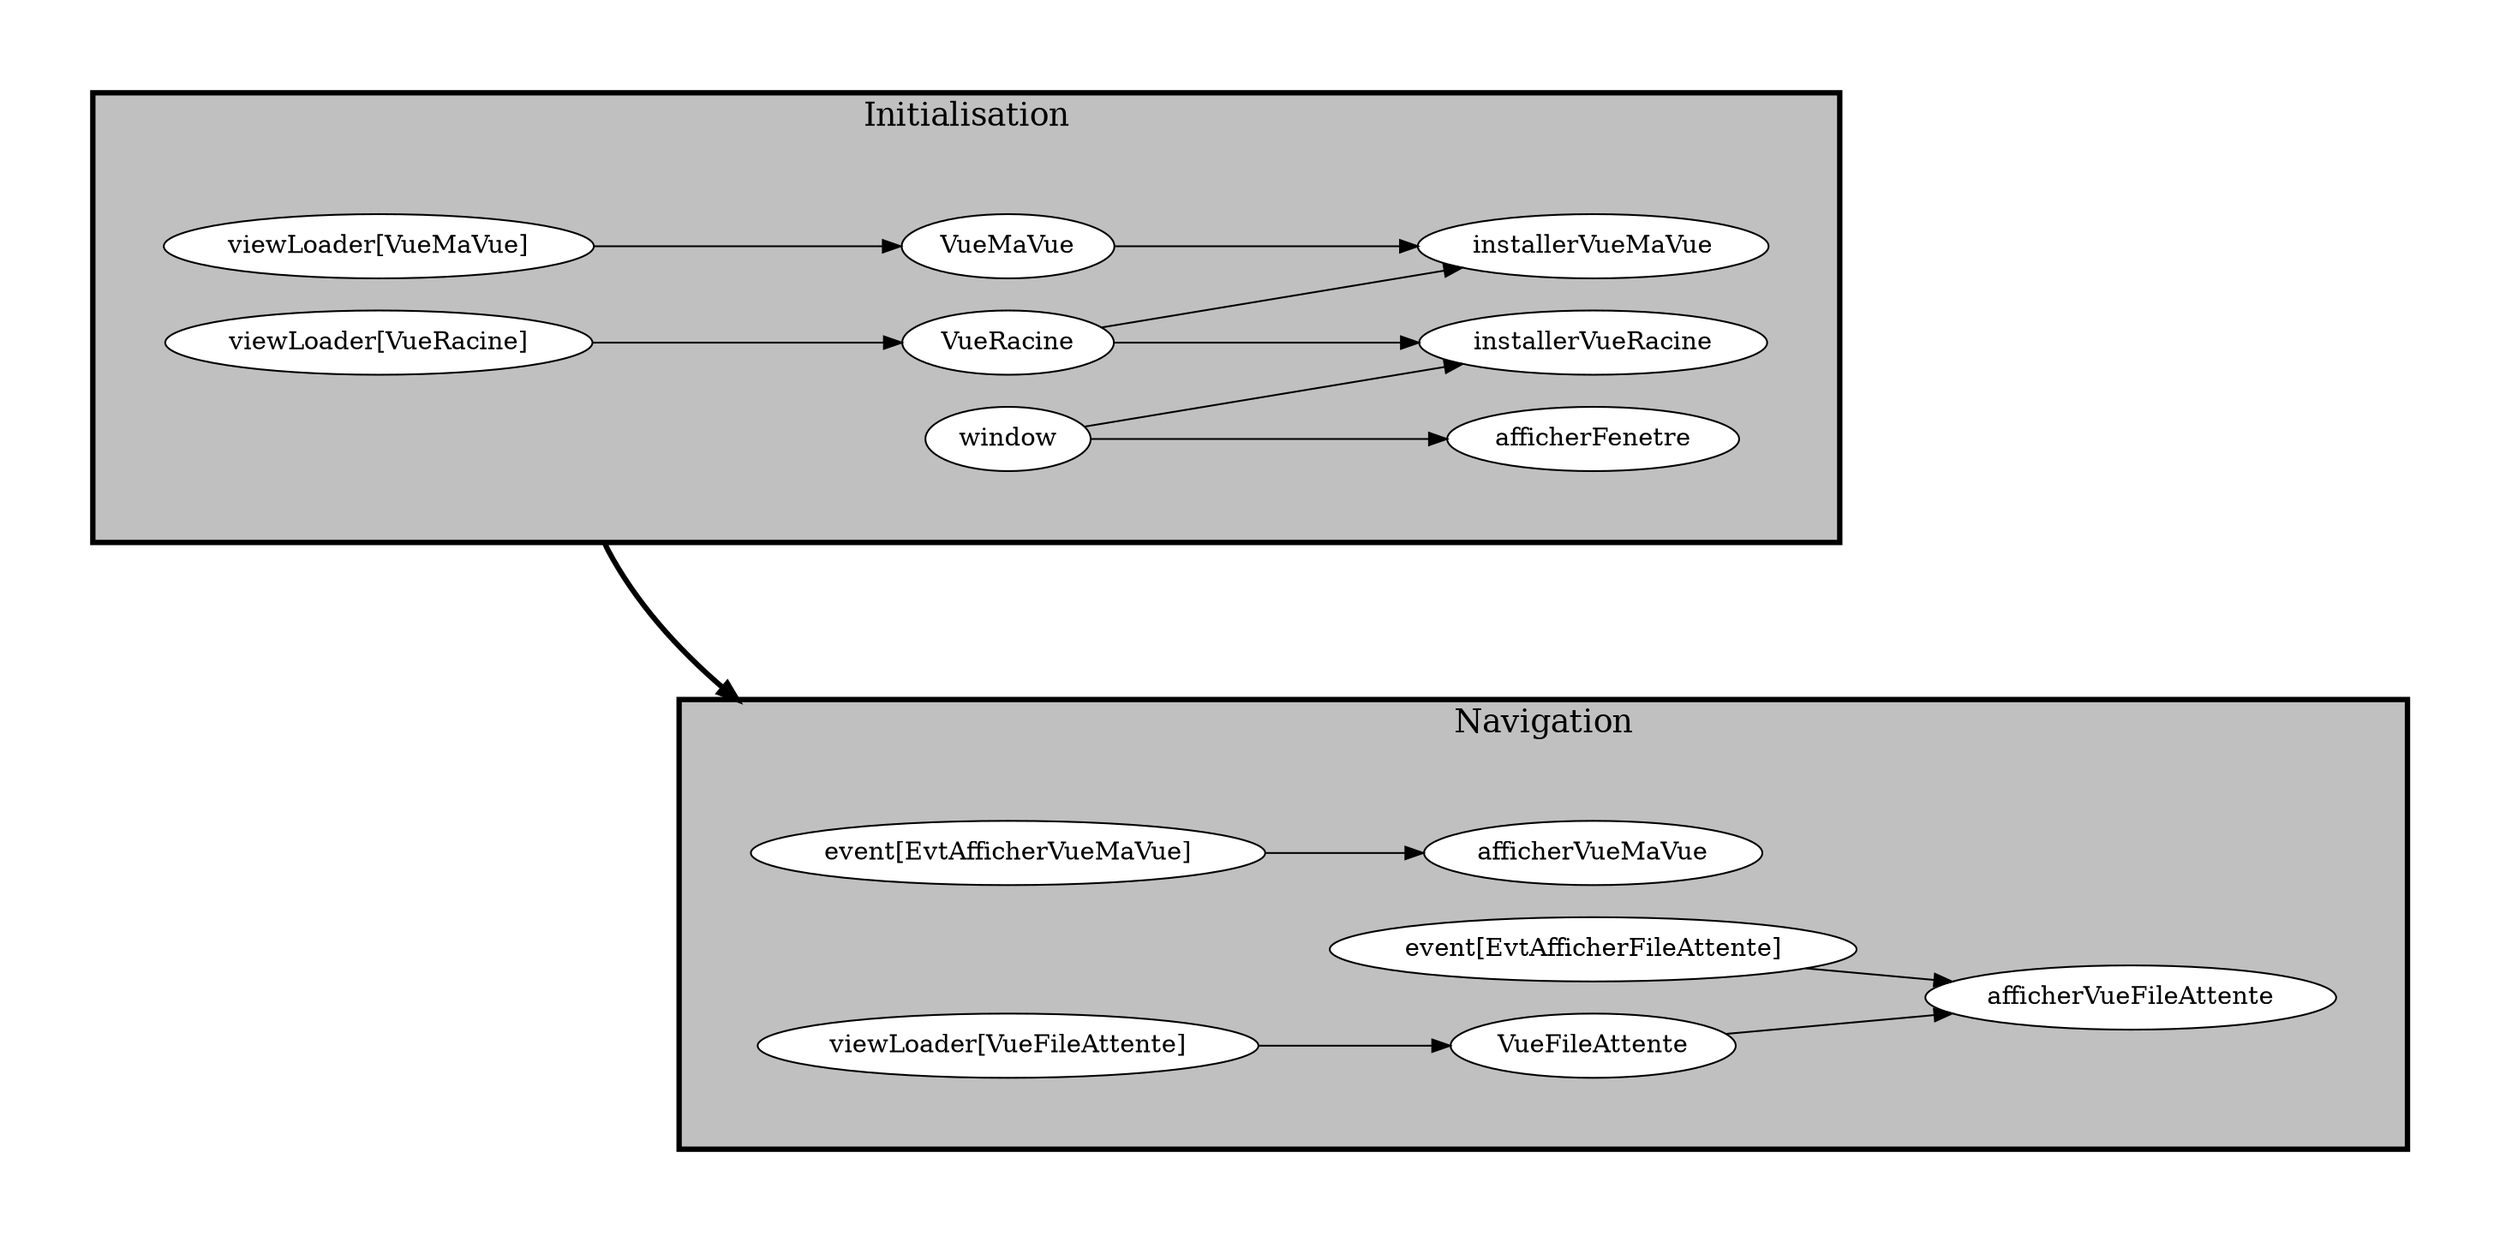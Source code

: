 digraph "frontend" {
edge ["dir"="forward"]
graph ["rankdir"="LR","compound"="true","overlap"="false"]
subgraph "cluster_Initialisation__container" {
edge ["dir"="none"]
graph ["margin"="40","style"="invis"]
subgraph "cluster_Initialisation" {
edge ["dir"="forward"]
graph ["rankdir"="LR","label"="Initialisation","style"="filled","fillcolor"="gray","penwidth"="3.0","fontsize"="18.0"]
"Initialisation_viewLoader[VueMaVue]" ["label"="viewLoader[VueMaVue]","style"="filled","fillcolor"="white"]
"Initialisation_installerVueRacine" ["label"="installerVueRacine","style"="filled","fillcolor"="white"]
"Initialisation_installerVueMaVue" ["label"="installerVueMaVue","style"="filled","fillcolor"="white"]
"Initialisation_window" ["label"="window","style"="filled","fillcolor"="white"]
"Initialisation_afficherFenetre" ["label"="afficherFenetre","style"="filled","fillcolor"="white"]
"Initialisation_viewLoader[VueRacine]" ["label"="viewLoader[VueRacine]","style"="filled","fillcolor"="white"]
"Initialisation_VueMaVue" ["label"="VueMaVue","style"="filled","fillcolor"="white"]
"Initialisation_VueRacine" ["label"="VueRacine","style"="filled","fillcolor"="white"]
}
}
subgraph "cluster_Navigation__container" {
edge ["dir"="none"]
graph ["margin"="40","style"="invis"]
subgraph "cluster_Navigation" {
edge ["dir"="forward"]
graph ["rankdir"="LR","label"="Navigation","style"="filled","fillcolor"="gray","penwidth"="3.0","fontsize"="18.0"]
"Navigation_event[EvtAfficherVueMaVue]" ["label"="event[EvtAfficherVueMaVue]","style"="filled","fillcolor"="white"]
"Navigation_afficherVueFileAttente" ["label"="afficherVueFileAttente","style"="filled","fillcolor"="white"]
"Navigation_event[EvtAfficherFileAttente]" ["label"="event[EvtAfficherFileAttente]","style"="filled","fillcolor"="white"]
"Navigation_VueFileAttente" ["label"="VueFileAttente","style"="filled","fillcolor"="white"]
"Navigation_afficherVueMaVue" ["label"="afficherVueMaVue","style"="filled","fillcolor"="white"]
"Navigation_viewLoader[VueFileAttente]" ["label"="viewLoader[VueFileAttente]","style"="filled","fillcolor"="white"]
}
}
"Initialisation_viewLoader[VueMaVue]" -> "Initialisation_VueMaVue" ["label"=""]
"Initialisation_viewLoader[VueMaVue]" -> "Navigation_event[EvtAfficherVueMaVue]" ["label"="","ltail"="cluster_Initialisation","lhead"="cluster_Navigation","penwidth"="3"]
"Navigation_event[EvtAfficherVueMaVue]" -> "Navigation_afficherVueMaVue" ["label"=""]
"Navigation_event[EvtAfficherFileAttente]" -> "Navigation_afficherVueFileAttente" ["label"=""]
"Navigation_VueFileAttente" -> "Navigation_afficherVueFileAttente" ["label"=""]
"Navigation_viewLoader[VueFileAttente]" -> "Navigation_VueFileAttente" ["label"=""]
"Initialisation_VueMaVue" -> "Initialisation_installerVueMaVue" ["label"=""]
"Initialisation_window" -> "Initialisation_afficherFenetre" ["label"=""]
"Initialisation_window" -> "Initialisation_installerVueRacine" ["label"=""]
"Initialisation_viewLoader[VueRacine]" -> "Initialisation_VueRacine" ["label"=""]
"Initialisation_VueRacine" -> "Initialisation_installerVueMaVue" ["label"=""]
"Initialisation_VueRacine" -> "Initialisation_installerVueRacine" ["label"=""]
}